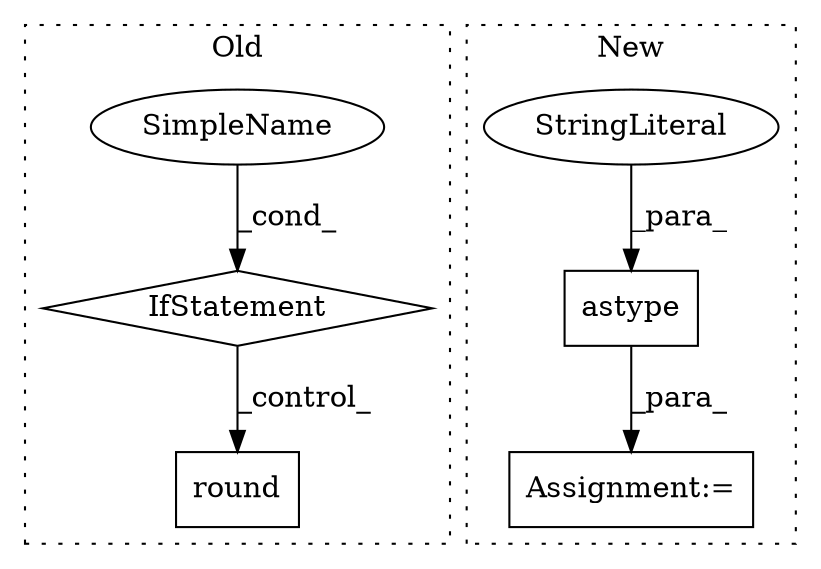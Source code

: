 digraph G {
subgraph cluster0 {
1 [label="round" a="32" s="3590,3601" l="6,1" shape="box"];
3 [label="IfStatement" a="25" s="3698" l="26" shape="diamond"];
6 [label="SimpleName" a="42" s="3719" l="5" shape="ellipse"];
label = "Old";
style="dotted";
}
subgraph cluster1 {
2 [label="astype" a="32" s="3601,3615" l="7,1" shape="box"];
4 [label="StringLiteral" a="45" s="3608" l="7" shape="ellipse"];
5 [label="Assignment:=" a="7" s="3578" l="1" shape="box"];
label = "New";
style="dotted";
}
2 -> 5 [label="_para_"];
3 -> 1 [label="_control_"];
4 -> 2 [label="_para_"];
6 -> 3 [label="_cond_"];
}